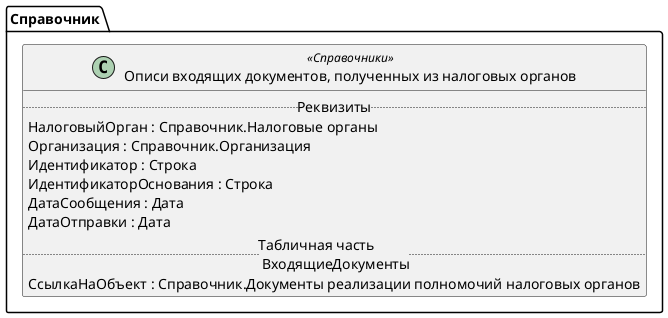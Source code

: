 ﻿@startuml ОписиВходящихДокументовИзНалоговыхОрганов
'!include templates.wsd
'..\include templates.wsd
class Справочник.ОписиВходящихДокументовИзНалоговыхОрганов as "Описи входящих документов, полученных из налоговых органов" <<Справочники>>
{
..Реквизиты..
НалоговыйОрган : Справочник.Налоговые органы
Организация : Справочник.Организация
Идентификатор : Строка
ИдентификаторОснования : Строка
ДатаСообщения : Дата
ДатаОтправки : Дата
..Табличная часть \n ВходящиеДокументы..
СсылкаНаОбъект : Справочник.Документы реализации полномочий налоговых органов
}
@enduml
